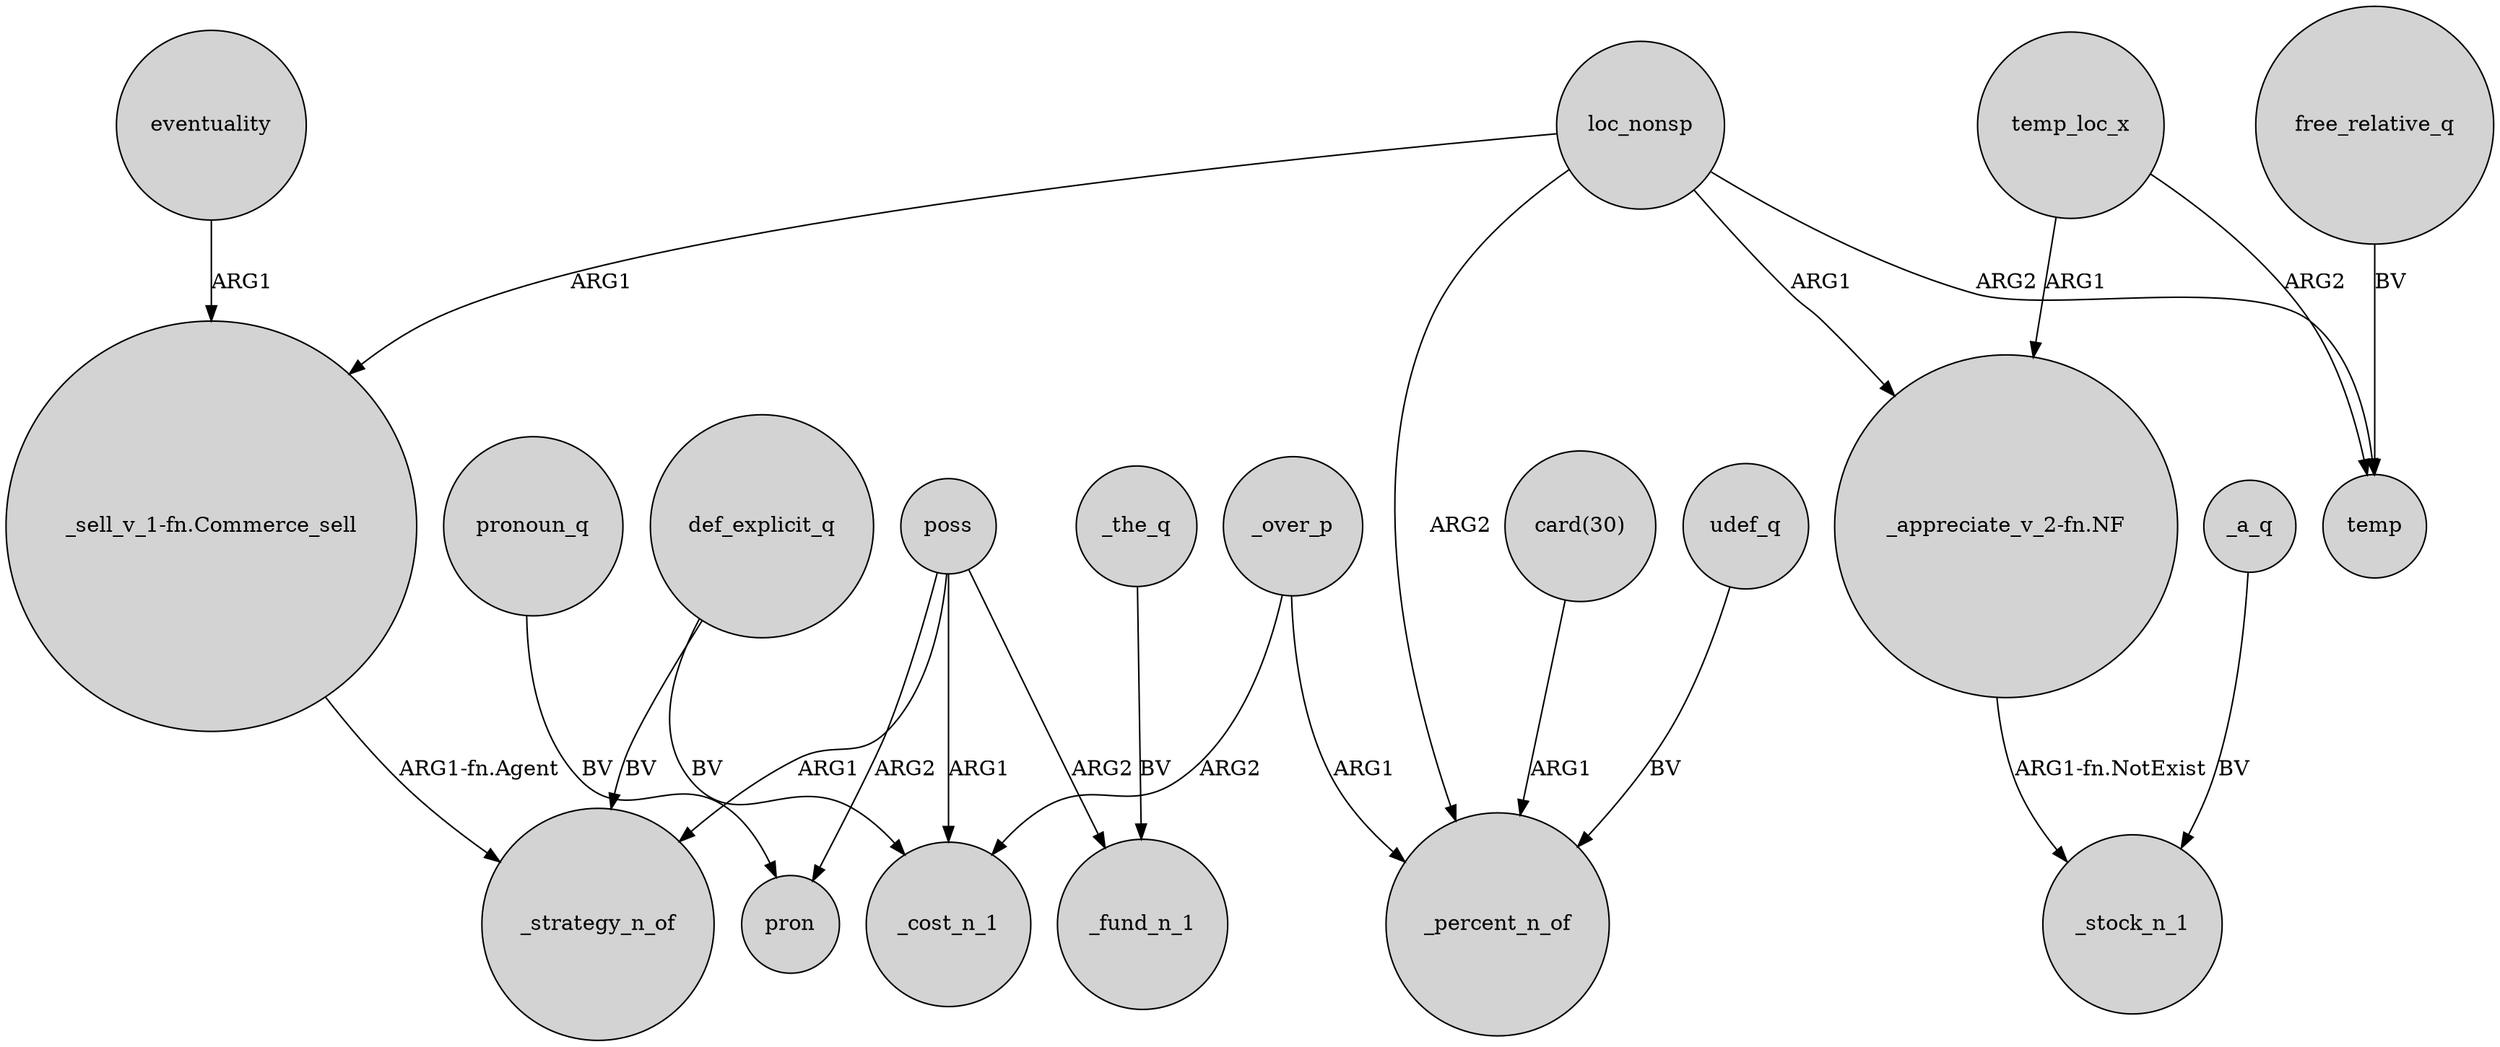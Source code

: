 digraph {
	node [shape=circle style=filled]
	eventuality -> "_sell_v_1-fn.Commerce_sell" [label=ARG1]
	loc_nonsp -> "_appreciate_v_2-fn.NF" [label=ARG1]
	temp_loc_x -> "_appreciate_v_2-fn.NF" [label=ARG1]
	poss -> pron [label=ARG2]
	poss -> _strategy_n_of [label=ARG1]
	poss -> _fund_n_1 [label=ARG2]
	_over_p -> _cost_n_1 [label=ARG2]
	_over_p -> _percent_n_of [label=ARG1]
	_a_q -> _stock_n_1 [label=BV]
	"card(30)" -> _percent_n_of [label=ARG1]
	"_appreciate_v_2-fn.NF" -> _stock_n_1 [label="ARG1-fn.NotExist"]
	_the_q -> _fund_n_1 [label=BV]
	pronoun_q -> pron [label=BV]
	temp_loc_x -> temp [label=ARG2]
	loc_nonsp -> temp [label=ARG2]
	loc_nonsp -> _percent_n_of [label=ARG2]
	"_sell_v_1-fn.Commerce_sell" -> _strategy_n_of [label="ARG1-fn.Agent"]
	def_explicit_q -> _strategy_n_of [label=BV]
	udef_q -> _percent_n_of [label=BV]
	def_explicit_q -> _cost_n_1 [label=BV]
	loc_nonsp -> "_sell_v_1-fn.Commerce_sell" [label=ARG1]
	poss -> _cost_n_1 [label=ARG1]
	free_relative_q -> temp [label=BV]
}
